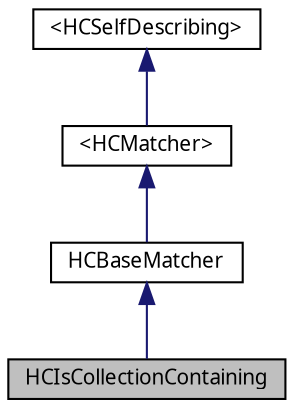 digraph G
{
  bgcolor="transparent";
  edge [fontname="FreeSans.ttf",fontsize="10",labelfontname="FreeSans.ttf",labelfontsize="10"];
  node [fontname="FreeSans.ttf",fontsize="10",shape=record];
  Node1 [label="HCIsCollectionContaining",height=0.2,width=0.4,color="black", fillcolor="grey75", style="filled" fontcolor="black"];
  Node2 -> Node1 [dir="back",color="midnightblue",fontsize="10",style="solid",fontname="FreeSans.ttf"];
  Node2 [label="HCBaseMatcher",height=0.2,width=0.4,color="black",URL="$interface_h_c_base_matcher.html",tooltip="Base class for all HCMatcher implementations."];
  Node3 -> Node2 [dir="back",color="midnightblue",fontsize="10",style="solid",fontname="FreeSans.ttf"];
  Node3 [label="\<HCMatcher\>",height=0.2,width=0.4,color="black",URL="$protocol_h_c_matcher-p.html",tooltip="A matcher over acceptable values."];
  Node4 -> Node3 [dir="back",color="midnightblue",fontsize="10",style="solid",fontname="FreeSans.ttf"];
  Node4 [label="\<HCSelfDescribing\>",height=0.2,width=0.4,color="black",URL="$protocol_h_c_self_describing-p.html",tooltip="The ability of an object to describe itself."];
}
